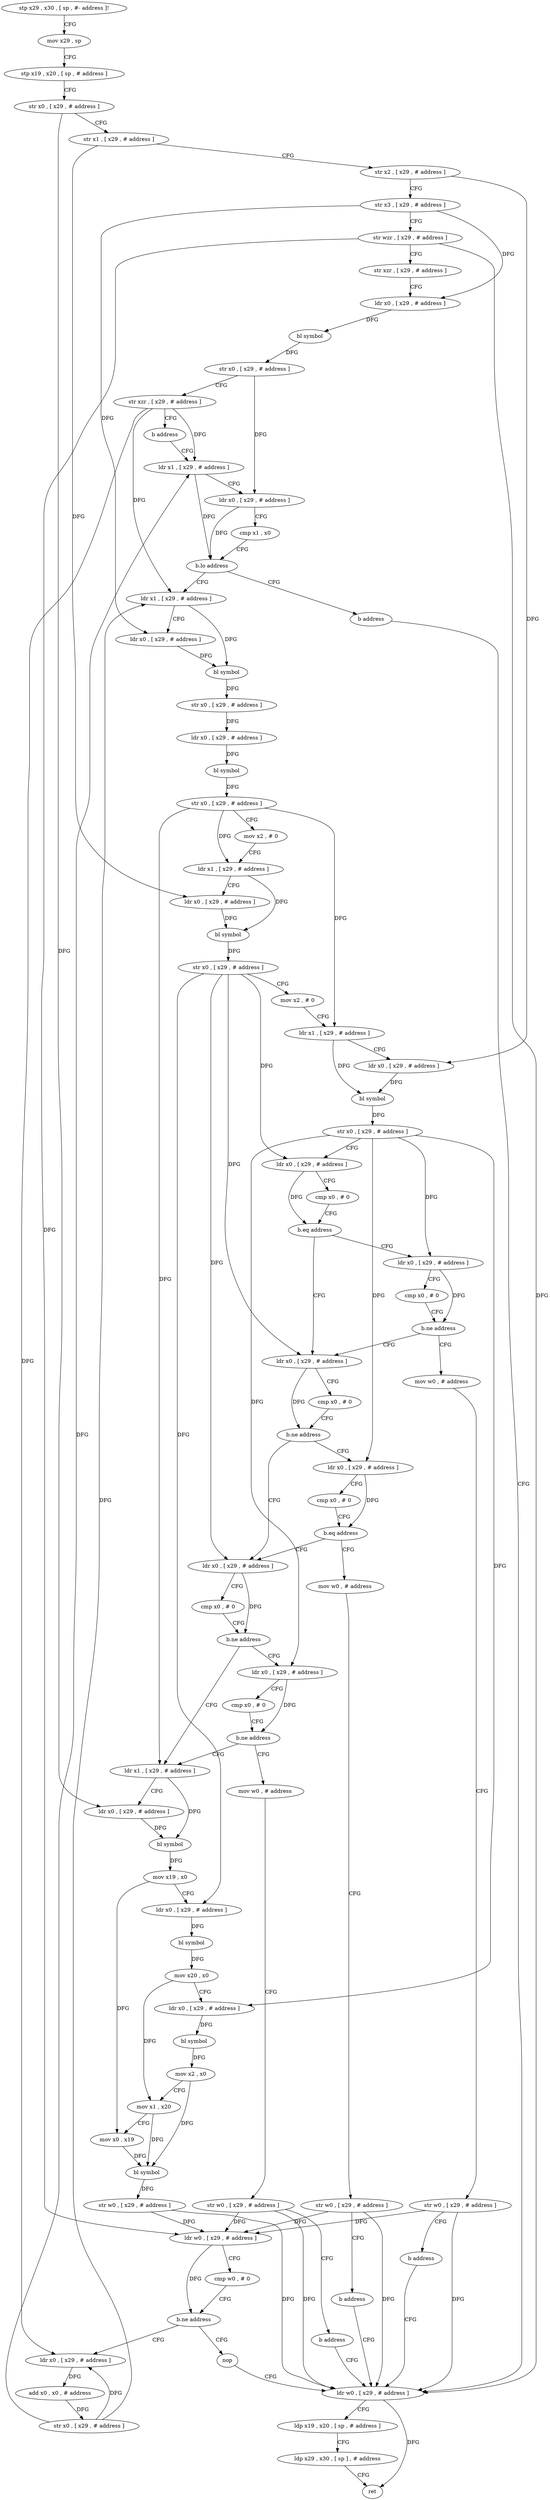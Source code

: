 digraph "func" {
"95780" [label = "stp x29 , x30 , [ sp , #- address ]!" ]
"95784" [label = "mov x29 , sp" ]
"95788" [label = "stp x19 , x20 , [ sp , # address ]" ]
"95792" [label = "str x0 , [ x29 , # address ]" ]
"95796" [label = "str x1 , [ x29 , # address ]" ]
"95800" [label = "str x2 , [ x29 , # address ]" ]
"95804" [label = "str x3 , [ x29 , # address ]" ]
"95808" [label = "str wzr , [ x29 , # address ]" ]
"95812" [label = "str xzr , [ x29 , # address ]" ]
"95816" [label = "ldr x0 , [ x29 , # address ]" ]
"95820" [label = "bl symbol" ]
"95824" [label = "str x0 , [ x29 , # address ]" ]
"95828" [label = "str xzr , [ x29 , # address ]" ]
"95832" [label = "b address" ]
"96092" [label = "ldr x1 , [ x29 , # address ]" ]
"96096" [label = "ldr x0 , [ x29 , # address ]" ]
"96100" [label = "cmp x1 , x0" ]
"96104" [label = "b.lo address" ]
"95836" [label = "ldr x1 , [ x29 , # address ]" ]
"96108" [label = "b address" ]
"95840" [label = "ldr x0 , [ x29 , # address ]" ]
"95844" [label = "bl symbol" ]
"95848" [label = "str x0 , [ x29 , # address ]" ]
"95852" [label = "ldr x0 , [ x29 , # address ]" ]
"95856" [label = "bl symbol" ]
"95860" [label = "str x0 , [ x29 , # address ]" ]
"95864" [label = "mov x2 , # 0" ]
"95868" [label = "ldr x1 , [ x29 , # address ]" ]
"95872" [label = "ldr x0 , [ x29 , # address ]" ]
"95876" [label = "bl symbol" ]
"95880" [label = "str x0 , [ x29 , # address ]" ]
"95884" [label = "mov x2 , # 0" ]
"95888" [label = "ldr x1 , [ x29 , # address ]" ]
"95892" [label = "ldr x0 , [ x29 , # address ]" ]
"95896" [label = "bl symbol" ]
"95900" [label = "str x0 , [ x29 , # address ]" ]
"95904" [label = "ldr x0 , [ x29 , # address ]" ]
"95908" [label = "cmp x0 , # 0" ]
"95912" [label = "b.eq address" ]
"95940" [label = "ldr x0 , [ x29 , # address ]" ]
"95916" [label = "ldr x0 , [ x29 , # address ]" ]
"96116" [label = "ldr w0 , [ x29 , # address ]" ]
"95944" [label = "cmp x0 , # 0" ]
"95948" [label = "b.ne address" ]
"95976" [label = "ldr x0 , [ x29 , # address ]" ]
"95952" [label = "ldr x0 , [ x29 , # address ]" ]
"95920" [label = "cmp x0 , # 0" ]
"95924" [label = "b.ne address" ]
"95928" [label = "mov w0 , # address" ]
"96120" [label = "ldp x19 , x20 , [ sp , # address ]" ]
"96124" [label = "ldp x29 , x30 , [ sp ] , # address" ]
"96128" [label = "ret" ]
"95980" [label = "cmp x0 , # 0" ]
"95984" [label = "b.ne address" ]
"96012" [label = "ldr x1 , [ x29 , # address ]" ]
"95988" [label = "ldr x0 , [ x29 , # address ]" ]
"95956" [label = "cmp x0 , # 0" ]
"95960" [label = "b.eq address" ]
"95964" [label = "mov w0 , # address" ]
"95932" [label = "str w0 , [ x29 , # address ]" ]
"95936" [label = "b address" ]
"96016" [label = "ldr x0 , [ x29 , # address ]" ]
"96020" [label = "bl symbol" ]
"96024" [label = "mov x19 , x0" ]
"96028" [label = "ldr x0 , [ x29 , # address ]" ]
"96032" [label = "bl symbol" ]
"96036" [label = "mov x20 , x0" ]
"96040" [label = "ldr x0 , [ x29 , # address ]" ]
"96044" [label = "bl symbol" ]
"96048" [label = "mov x2 , x0" ]
"96052" [label = "mov x1 , x20" ]
"96056" [label = "mov x0 , x19" ]
"96060" [label = "bl symbol" ]
"96064" [label = "str w0 , [ x29 , # address ]" ]
"96068" [label = "ldr w0 , [ x29 , # address ]" ]
"96072" [label = "cmp w0 , # 0" ]
"96076" [label = "b.ne address" ]
"96112" [label = "nop" ]
"96080" [label = "ldr x0 , [ x29 , # address ]" ]
"95992" [label = "cmp x0 , # 0" ]
"95996" [label = "b.ne address" ]
"96000" [label = "mov w0 , # address" ]
"95968" [label = "str w0 , [ x29 , # address ]" ]
"95972" [label = "b address" ]
"96084" [label = "add x0 , x0 , # address" ]
"96088" [label = "str x0 , [ x29 , # address ]" ]
"96004" [label = "str w0 , [ x29 , # address ]" ]
"96008" [label = "b address" ]
"95780" -> "95784" [ label = "CFG" ]
"95784" -> "95788" [ label = "CFG" ]
"95788" -> "95792" [ label = "CFG" ]
"95792" -> "95796" [ label = "CFG" ]
"95792" -> "96016" [ label = "DFG" ]
"95796" -> "95800" [ label = "CFG" ]
"95796" -> "95872" [ label = "DFG" ]
"95800" -> "95804" [ label = "CFG" ]
"95800" -> "95892" [ label = "DFG" ]
"95804" -> "95808" [ label = "CFG" ]
"95804" -> "95816" [ label = "DFG" ]
"95804" -> "95840" [ label = "DFG" ]
"95808" -> "95812" [ label = "CFG" ]
"95808" -> "96116" [ label = "DFG" ]
"95808" -> "96068" [ label = "DFG" ]
"95812" -> "95816" [ label = "CFG" ]
"95816" -> "95820" [ label = "DFG" ]
"95820" -> "95824" [ label = "DFG" ]
"95824" -> "95828" [ label = "CFG" ]
"95824" -> "96096" [ label = "DFG" ]
"95828" -> "95832" [ label = "CFG" ]
"95828" -> "96092" [ label = "DFG" ]
"95828" -> "95836" [ label = "DFG" ]
"95828" -> "96080" [ label = "DFG" ]
"95832" -> "96092" [ label = "CFG" ]
"96092" -> "96096" [ label = "CFG" ]
"96092" -> "96104" [ label = "DFG" ]
"96096" -> "96100" [ label = "CFG" ]
"96096" -> "96104" [ label = "DFG" ]
"96100" -> "96104" [ label = "CFG" ]
"96104" -> "95836" [ label = "CFG" ]
"96104" -> "96108" [ label = "CFG" ]
"95836" -> "95840" [ label = "CFG" ]
"95836" -> "95844" [ label = "DFG" ]
"96108" -> "96116" [ label = "CFG" ]
"95840" -> "95844" [ label = "DFG" ]
"95844" -> "95848" [ label = "DFG" ]
"95848" -> "95852" [ label = "DFG" ]
"95852" -> "95856" [ label = "DFG" ]
"95856" -> "95860" [ label = "DFG" ]
"95860" -> "95864" [ label = "CFG" ]
"95860" -> "95868" [ label = "DFG" ]
"95860" -> "95888" [ label = "DFG" ]
"95860" -> "96012" [ label = "DFG" ]
"95864" -> "95868" [ label = "CFG" ]
"95868" -> "95872" [ label = "CFG" ]
"95868" -> "95876" [ label = "DFG" ]
"95872" -> "95876" [ label = "DFG" ]
"95876" -> "95880" [ label = "DFG" ]
"95880" -> "95884" [ label = "CFG" ]
"95880" -> "95904" [ label = "DFG" ]
"95880" -> "95940" [ label = "DFG" ]
"95880" -> "95976" [ label = "DFG" ]
"95880" -> "96028" [ label = "DFG" ]
"95884" -> "95888" [ label = "CFG" ]
"95888" -> "95892" [ label = "CFG" ]
"95888" -> "95896" [ label = "DFG" ]
"95892" -> "95896" [ label = "DFG" ]
"95896" -> "95900" [ label = "DFG" ]
"95900" -> "95904" [ label = "CFG" ]
"95900" -> "95916" [ label = "DFG" ]
"95900" -> "95952" [ label = "DFG" ]
"95900" -> "96040" [ label = "DFG" ]
"95900" -> "95988" [ label = "DFG" ]
"95904" -> "95908" [ label = "CFG" ]
"95904" -> "95912" [ label = "DFG" ]
"95908" -> "95912" [ label = "CFG" ]
"95912" -> "95940" [ label = "CFG" ]
"95912" -> "95916" [ label = "CFG" ]
"95940" -> "95944" [ label = "CFG" ]
"95940" -> "95948" [ label = "DFG" ]
"95916" -> "95920" [ label = "CFG" ]
"95916" -> "95924" [ label = "DFG" ]
"96116" -> "96120" [ label = "CFG" ]
"96116" -> "96128" [ label = "DFG" ]
"95944" -> "95948" [ label = "CFG" ]
"95948" -> "95976" [ label = "CFG" ]
"95948" -> "95952" [ label = "CFG" ]
"95976" -> "95980" [ label = "CFG" ]
"95976" -> "95984" [ label = "DFG" ]
"95952" -> "95956" [ label = "CFG" ]
"95952" -> "95960" [ label = "DFG" ]
"95920" -> "95924" [ label = "CFG" ]
"95924" -> "95940" [ label = "CFG" ]
"95924" -> "95928" [ label = "CFG" ]
"95928" -> "95932" [ label = "CFG" ]
"96120" -> "96124" [ label = "CFG" ]
"96124" -> "96128" [ label = "CFG" ]
"95980" -> "95984" [ label = "CFG" ]
"95984" -> "96012" [ label = "CFG" ]
"95984" -> "95988" [ label = "CFG" ]
"96012" -> "96016" [ label = "CFG" ]
"96012" -> "96020" [ label = "DFG" ]
"95988" -> "95992" [ label = "CFG" ]
"95988" -> "95996" [ label = "DFG" ]
"95956" -> "95960" [ label = "CFG" ]
"95960" -> "95976" [ label = "CFG" ]
"95960" -> "95964" [ label = "CFG" ]
"95964" -> "95968" [ label = "CFG" ]
"95932" -> "95936" [ label = "CFG" ]
"95932" -> "96116" [ label = "DFG" ]
"95932" -> "96068" [ label = "DFG" ]
"95936" -> "96116" [ label = "CFG" ]
"96016" -> "96020" [ label = "DFG" ]
"96020" -> "96024" [ label = "DFG" ]
"96024" -> "96028" [ label = "CFG" ]
"96024" -> "96056" [ label = "DFG" ]
"96028" -> "96032" [ label = "DFG" ]
"96032" -> "96036" [ label = "DFG" ]
"96036" -> "96040" [ label = "CFG" ]
"96036" -> "96052" [ label = "DFG" ]
"96040" -> "96044" [ label = "DFG" ]
"96044" -> "96048" [ label = "DFG" ]
"96048" -> "96052" [ label = "CFG" ]
"96048" -> "96060" [ label = "DFG" ]
"96052" -> "96056" [ label = "CFG" ]
"96052" -> "96060" [ label = "DFG" ]
"96056" -> "96060" [ label = "DFG" ]
"96060" -> "96064" [ label = "DFG" ]
"96064" -> "96068" [ label = "DFG" ]
"96064" -> "96116" [ label = "DFG" ]
"96068" -> "96072" [ label = "CFG" ]
"96068" -> "96076" [ label = "DFG" ]
"96072" -> "96076" [ label = "CFG" ]
"96076" -> "96112" [ label = "CFG" ]
"96076" -> "96080" [ label = "CFG" ]
"96112" -> "96116" [ label = "CFG" ]
"96080" -> "96084" [ label = "DFG" ]
"95992" -> "95996" [ label = "CFG" ]
"95996" -> "96012" [ label = "CFG" ]
"95996" -> "96000" [ label = "CFG" ]
"96000" -> "96004" [ label = "CFG" ]
"95968" -> "95972" [ label = "CFG" ]
"95968" -> "96116" [ label = "DFG" ]
"95968" -> "96068" [ label = "DFG" ]
"95972" -> "96116" [ label = "CFG" ]
"96084" -> "96088" [ label = "DFG" ]
"96088" -> "96092" [ label = "DFG" ]
"96088" -> "95836" [ label = "DFG" ]
"96088" -> "96080" [ label = "DFG" ]
"96004" -> "96008" [ label = "CFG" ]
"96004" -> "96116" [ label = "DFG" ]
"96004" -> "96068" [ label = "DFG" ]
"96008" -> "96116" [ label = "CFG" ]
}
